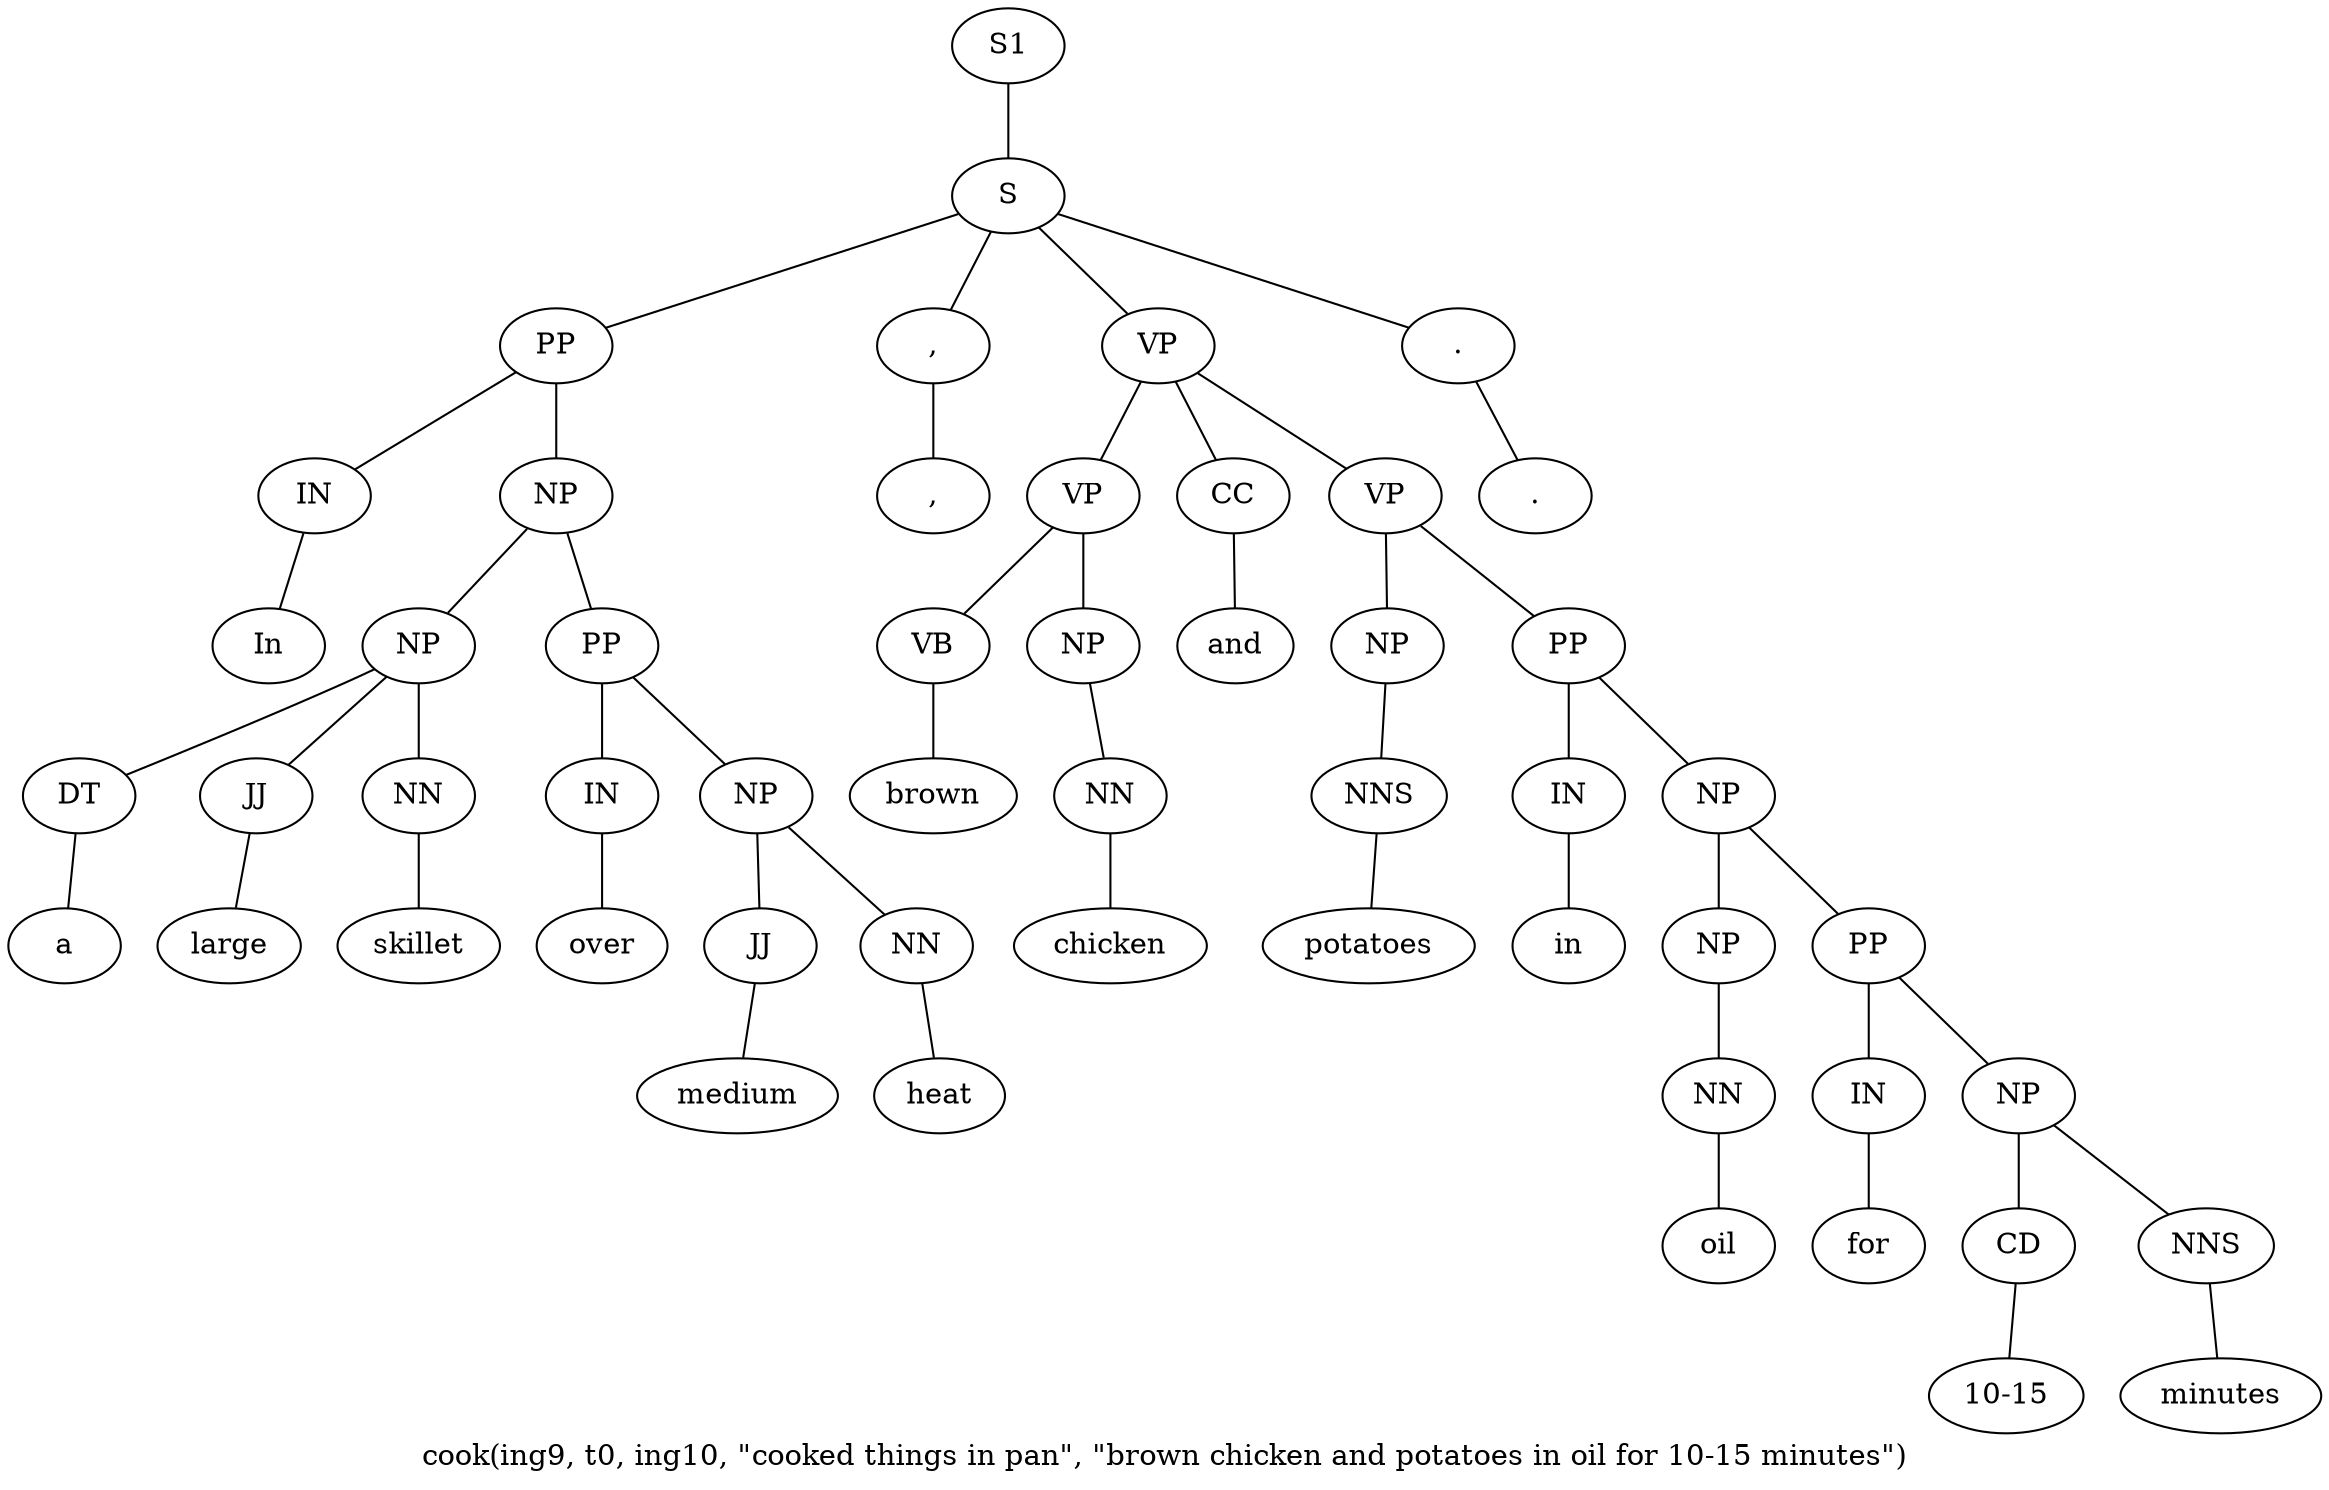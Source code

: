 graph SyntaxGraph {
	label = "cook(ing9, t0, ing10, \"cooked things in pan\", \"brown chicken and potatoes in oil for 10-15 minutes\")";
	Node0 [label="S1"];
	Node1 [label="S"];
	Node2 [label="PP"];
	Node3 [label="IN"];
	Node4 [label="In"];
	Node5 [label="NP"];
	Node6 [label="NP"];
	Node7 [label="DT"];
	Node8 [label="a"];
	Node9 [label="JJ"];
	Node10 [label="large"];
	Node11 [label="NN"];
	Node12 [label="skillet"];
	Node13 [label="PP"];
	Node14 [label="IN"];
	Node15 [label="over"];
	Node16 [label="NP"];
	Node17 [label="JJ"];
	Node18 [label="medium"];
	Node19 [label="NN"];
	Node20 [label="heat"];
	Node21 [label=","];
	Node22 [label=","];
	Node23 [label="VP"];
	Node24 [label="VP"];
	Node25 [label="VB"];
	Node26 [label="brown"];
	Node27 [label="NP"];
	Node28 [label="NN"];
	Node29 [label="chicken"];
	Node30 [label="CC"];
	Node31 [label="and"];
	Node32 [label="VP"];
	Node33 [label="NP"];
	Node34 [label="NNS"];
	Node35 [label="potatoes"];
	Node36 [label="PP"];
	Node37 [label="IN"];
	Node38 [label="in"];
	Node39 [label="NP"];
	Node40 [label="NP"];
	Node41 [label="NN"];
	Node42 [label="oil"];
	Node43 [label="PP"];
	Node44 [label="IN"];
	Node45 [label="for"];
	Node46 [label="NP"];
	Node47 [label="CD"];
	Node48 [label="10-15"];
	Node49 [label="NNS"];
	Node50 [label="minutes"];
	Node51 [label="."];
	Node52 [label="."];

	Node0 -- Node1;
	Node1 -- Node2;
	Node1 -- Node21;
	Node1 -- Node23;
	Node1 -- Node51;
	Node2 -- Node3;
	Node2 -- Node5;
	Node3 -- Node4;
	Node5 -- Node6;
	Node5 -- Node13;
	Node6 -- Node7;
	Node6 -- Node9;
	Node6 -- Node11;
	Node7 -- Node8;
	Node9 -- Node10;
	Node11 -- Node12;
	Node13 -- Node14;
	Node13 -- Node16;
	Node14 -- Node15;
	Node16 -- Node17;
	Node16 -- Node19;
	Node17 -- Node18;
	Node19 -- Node20;
	Node21 -- Node22;
	Node23 -- Node24;
	Node23 -- Node30;
	Node23 -- Node32;
	Node24 -- Node25;
	Node24 -- Node27;
	Node25 -- Node26;
	Node27 -- Node28;
	Node28 -- Node29;
	Node30 -- Node31;
	Node32 -- Node33;
	Node32 -- Node36;
	Node33 -- Node34;
	Node34 -- Node35;
	Node36 -- Node37;
	Node36 -- Node39;
	Node37 -- Node38;
	Node39 -- Node40;
	Node39 -- Node43;
	Node40 -- Node41;
	Node41 -- Node42;
	Node43 -- Node44;
	Node43 -- Node46;
	Node44 -- Node45;
	Node46 -- Node47;
	Node46 -- Node49;
	Node47 -- Node48;
	Node49 -- Node50;
	Node51 -- Node52;
}